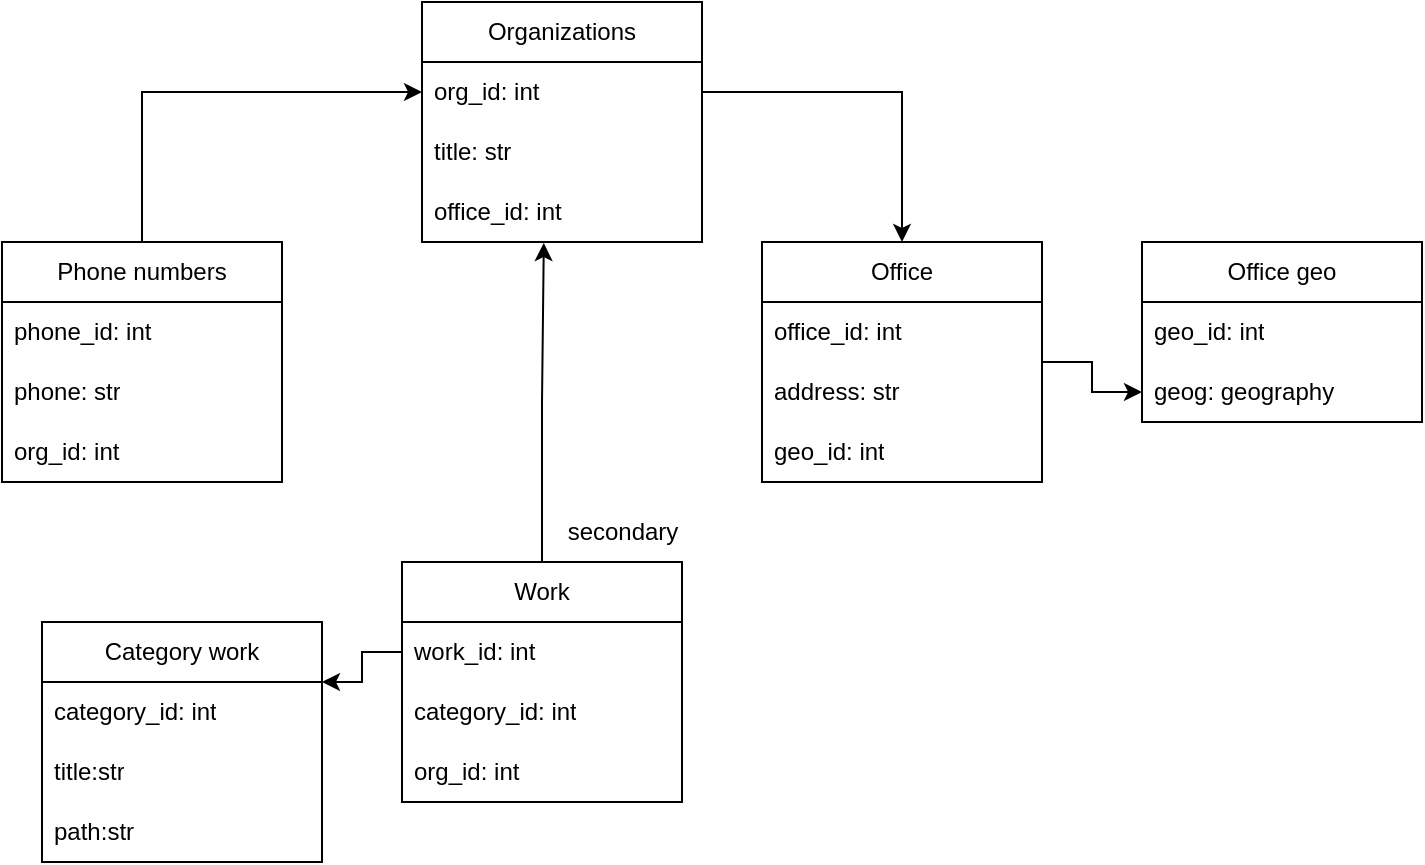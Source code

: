 <mxfile version="26.0.11">
  <diagram name="Страница — 1" id="cdwJ7g1HjdJQZ2jIaWfN">
    <mxGraphModel dx="1140" dy="757" grid="1" gridSize="10" guides="1" tooltips="1" connect="1" arrows="1" fold="1" page="1" pageScale="1" pageWidth="827" pageHeight="1169" math="0" shadow="0">
      <root>
        <mxCell id="0" />
        <mxCell id="1" parent="0" />
        <mxCell id="G5vi8_ilFN7wN495Q92M-1" value="Organizations" style="swimlane;fontStyle=0;childLayout=stackLayout;horizontal=1;startSize=30;horizontalStack=0;resizeParent=1;resizeParentMax=0;resizeLast=0;collapsible=1;marginBottom=0;whiteSpace=wrap;html=1;" vertex="1" parent="1">
          <mxGeometry x="310" y="160" width="140" height="120" as="geometry" />
        </mxCell>
        <mxCell id="G5vi8_ilFN7wN495Q92M-2" value="org_id: int" style="text;strokeColor=none;fillColor=none;align=left;verticalAlign=middle;spacingLeft=4;spacingRight=4;overflow=hidden;points=[[0,0.5],[1,0.5]];portConstraint=eastwest;rotatable=0;whiteSpace=wrap;html=1;" vertex="1" parent="G5vi8_ilFN7wN495Q92M-1">
          <mxGeometry y="30" width="140" height="30" as="geometry" />
        </mxCell>
        <mxCell id="G5vi8_ilFN7wN495Q92M-3" value="title: str" style="text;strokeColor=none;fillColor=none;align=left;verticalAlign=middle;spacingLeft=4;spacingRight=4;overflow=hidden;points=[[0,0.5],[1,0.5]];portConstraint=eastwest;rotatable=0;whiteSpace=wrap;html=1;" vertex="1" parent="G5vi8_ilFN7wN495Q92M-1">
          <mxGeometry y="60" width="140" height="30" as="geometry" />
        </mxCell>
        <mxCell id="G5vi8_ilFN7wN495Q92M-33" value="office_id: int" style="text;strokeColor=none;fillColor=none;align=left;verticalAlign=middle;spacingLeft=4;spacingRight=4;overflow=hidden;points=[[0,0.5],[1,0.5]];portConstraint=eastwest;rotatable=0;whiteSpace=wrap;html=1;" vertex="1" parent="G5vi8_ilFN7wN495Q92M-1">
          <mxGeometry y="90" width="140" height="30" as="geometry" />
        </mxCell>
        <mxCell id="G5vi8_ilFN7wN495Q92M-34" style="edgeStyle=orthogonalEdgeStyle;rounded=0;orthogonalLoop=1;jettySize=auto;html=1;entryX=0;entryY=0.5;entryDx=0;entryDy=0;" edge="1" parent="1" source="G5vi8_ilFN7wN495Q92M-5" target="G5vi8_ilFN7wN495Q92M-2">
          <mxGeometry relative="1" as="geometry" />
        </mxCell>
        <mxCell id="G5vi8_ilFN7wN495Q92M-5" value="Phone numbers" style="swimlane;fontStyle=0;childLayout=stackLayout;horizontal=1;startSize=30;horizontalStack=0;resizeParent=1;resizeParentMax=0;resizeLast=0;collapsible=1;marginBottom=0;whiteSpace=wrap;html=1;" vertex="1" parent="1">
          <mxGeometry x="100" y="280" width="140" height="120" as="geometry" />
        </mxCell>
        <mxCell id="G5vi8_ilFN7wN495Q92M-6" value="phone_id: int" style="text;strokeColor=none;fillColor=none;align=left;verticalAlign=middle;spacingLeft=4;spacingRight=4;overflow=hidden;points=[[0,0.5],[1,0.5]];portConstraint=eastwest;rotatable=0;whiteSpace=wrap;html=1;" vertex="1" parent="G5vi8_ilFN7wN495Q92M-5">
          <mxGeometry y="30" width="140" height="30" as="geometry" />
        </mxCell>
        <mxCell id="G5vi8_ilFN7wN495Q92M-7" value="phone: str" style="text;strokeColor=none;fillColor=none;align=left;verticalAlign=middle;spacingLeft=4;spacingRight=4;overflow=hidden;points=[[0,0.5],[1,0.5]];portConstraint=eastwest;rotatable=0;whiteSpace=wrap;html=1;" vertex="1" parent="G5vi8_ilFN7wN495Q92M-5">
          <mxGeometry y="60" width="140" height="30" as="geometry" />
        </mxCell>
        <mxCell id="G5vi8_ilFN7wN495Q92M-8" value="org_id: int" style="text;strokeColor=none;fillColor=none;align=left;verticalAlign=middle;spacingLeft=4;spacingRight=4;overflow=hidden;points=[[0,0.5],[1,0.5]];portConstraint=eastwest;rotatable=0;whiteSpace=wrap;html=1;" vertex="1" parent="G5vi8_ilFN7wN495Q92M-5">
          <mxGeometry y="90" width="140" height="30" as="geometry" />
        </mxCell>
        <mxCell id="G5vi8_ilFN7wN495Q92M-18" value="" style="edgeStyle=orthogonalEdgeStyle;rounded=0;orthogonalLoop=1;jettySize=auto;html=1;" edge="1" parent="1" source="G5vi8_ilFN7wN495Q92M-10" target="G5vi8_ilFN7wN495Q92M-16">
          <mxGeometry relative="1" as="geometry" />
        </mxCell>
        <mxCell id="G5vi8_ilFN7wN495Q92M-10" value="Office" style="swimlane;fontStyle=0;childLayout=stackLayout;horizontal=1;startSize=30;horizontalStack=0;resizeParent=1;resizeParentMax=0;resizeLast=0;collapsible=1;marginBottom=0;whiteSpace=wrap;html=1;" vertex="1" parent="1">
          <mxGeometry x="480" y="280" width="140" height="120" as="geometry" />
        </mxCell>
        <mxCell id="G5vi8_ilFN7wN495Q92M-11" value="office_id: int" style="text;strokeColor=none;fillColor=none;align=left;verticalAlign=middle;spacingLeft=4;spacingRight=4;overflow=hidden;points=[[0,0.5],[1,0.5]];portConstraint=eastwest;rotatable=0;whiteSpace=wrap;html=1;" vertex="1" parent="G5vi8_ilFN7wN495Q92M-10">
          <mxGeometry y="30" width="140" height="30" as="geometry" />
        </mxCell>
        <mxCell id="G5vi8_ilFN7wN495Q92M-12" value="address: str" style="text;strokeColor=none;fillColor=none;align=left;verticalAlign=middle;spacingLeft=4;spacingRight=4;overflow=hidden;points=[[0,0.5],[1,0.5]];portConstraint=eastwest;rotatable=0;whiteSpace=wrap;html=1;" vertex="1" parent="G5vi8_ilFN7wN495Q92M-10">
          <mxGeometry y="60" width="140" height="30" as="geometry" />
        </mxCell>
        <mxCell id="G5vi8_ilFN7wN495Q92M-13" value="geo_id: int" style="text;strokeColor=none;fillColor=none;align=left;verticalAlign=middle;spacingLeft=4;spacingRight=4;overflow=hidden;points=[[0,0.5],[1,0.5]];portConstraint=eastwest;rotatable=0;whiteSpace=wrap;html=1;" vertex="1" parent="G5vi8_ilFN7wN495Q92M-10">
          <mxGeometry y="90" width="140" height="30" as="geometry" />
        </mxCell>
        <mxCell id="G5vi8_ilFN7wN495Q92M-14" value="Office geo" style="swimlane;fontStyle=0;childLayout=stackLayout;horizontal=1;startSize=30;horizontalStack=0;resizeParent=1;resizeParentMax=0;resizeLast=0;collapsible=1;marginBottom=0;whiteSpace=wrap;html=1;" vertex="1" parent="1">
          <mxGeometry x="670" y="280" width="140" height="90" as="geometry" />
        </mxCell>
        <mxCell id="G5vi8_ilFN7wN495Q92M-15" value="geo_id: int" style="text;strokeColor=none;fillColor=none;align=left;verticalAlign=middle;spacingLeft=4;spacingRight=4;overflow=hidden;points=[[0,0.5],[1,0.5]];portConstraint=eastwest;rotatable=0;whiteSpace=wrap;html=1;" vertex="1" parent="G5vi8_ilFN7wN495Q92M-14">
          <mxGeometry y="30" width="140" height="30" as="geometry" />
        </mxCell>
        <mxCell id="G5vi8_ilFN7wN495Q92M-16" value="geog: geography" style="text;strokeColor=none;fillColor=none;align=left;verticalAlign=middle;spacingLeft=4;spacingRight=4;overflow=hidden;points=[[0,0.5],[1,0.5]];portConstraint=eastwest;rotatable=0;whiteSpace=wrap;html=1;" vertex="1" parent="G5vi8_ilFN7wN495Q92M-14">
          <mxGeometry y="60" width="140" height="30" as="geometry" />
        </mxCell>
        <mxCell id="G5vi8_ilFN7wN495Q92M-21" style="edgeStyle=orthogonalEdgeStyle;rounded=0;orthogonalLoop=1;jettySize=auto;html=1;entryX=0.5;entryY=0;entryDx=0;entryDy=0;" edge="1" parent="1" source="G5vi8_ilFN7wN495Q92M-2" target="G5vi8_ilFN7wN495Q92M-10">
          <mxGeometry relative="1" as="geometry" />
        </mxCell>
        <mxCell id="G5vi8_ilFN7wN495Q92M-22" value="Work" style="swimlane;fontStyle=0;childLayout=stackLayout;horizontal=1;startSize=30;horizontalStack=0;resizeParent=1;resizeParentMax=0;resizeLast=0;collapsible=1;marginBottom=0;whiteSpace=wrap;html=1;" vertex="1" parent="1">
          <mxGeometry x="300" y="440" width="140" height="120" as="geometry" />
        </mxCell>
        <mxCell id="G5vi8_ilFN7wN495Q92M-23" value="work_id: int" style="text;strokeColor=none;fillColor=none;align=left;verticalAlign=middle;spacingLeft=4;spacingRight=4;overflow=hidden;points=[[0,0.5],[1,0.5]];portConstraint=eastwest;rotatable=0;whiteSpace=wrap;html=1;" vertex="1" parent="G5vi8_ilFN7wN495Q92M-22">
          <mxGeometry y="30" width="140" height="30" as="geometry" />
        </mxCell>
        <mxCell id="G5vi8_ilFN7wN495Q92M-24" value="category_id: int" style="text;strokeColor=none;fillColor=none;align=left;verticalAlign=middle;spacingLeft=4;spacingRight=4;overflow=hidden;points=[[0,0.5],[1,0.5]];portConstraint=eastwest;rotatable=0;whiteSpace=wrap;html=1;" vertex="1" parent="G5vi8_ilFN7wN495Q92M-22">
          <mxGeometry y="60" width="140" height="30" as="geometry" />
        </mxCell>
        <mxCell id="G5vi8_ilFN7wN495Q92M-35" value="org_id: int" style="text;strokeColor=none;fillColor=none;align=left;verticalAlign=middle;spacingLeft=4;spacingRight=4;overflow=hidden;points=[[0,0.5],[1,0.5]];portConstraint=eastwest;rotatable=0;whiteSpace=wrap;html=1;" vertex="1" parent="G5vi8_ilFN7wN495Q92M-22">
          <mxGeometry y="90" width="140" height="30" as="geometry" />
        </mxCell>
        <mxCell id="G5vi8_ilFN7wN495Q92M-26" value="Category work" style="swimlane;fontStyle=0;childLayout=stackLayout;horizontal=1;startSize=30;horizontalStack=0;resizeParent=1;resizeParentMax=0;resizeLast=0;collapsible=1;marginBottom=0;whiteSpace=wrap;html=1;" vertex="1" parent="1">
          <mxGeometry x="120" y="470" width="140" height="120" as="geometry" />
        </mxCell>
        <mxCell id="G5vi8_ilFN7wN495Q92M-27" value="category_id: int" style="text;strokeColor=none;fillColor=none;align=left;verticalAlign=middle;spacingLeft=4;spacingRight=4;overflow=hidden;points=[[0,0.5],[1,0.5]];portConstraint=eastwest;rotatable=0;whiteSpace=wrap;html=1;" vertex="1" parent="G5vi8_ilFN7wN495Q92M-26">
          <mxGeometry y="30" width="140" height="30" as="geometry" />
        </mxCell>
        <mxCell id="G5vi8_ilFN7wN495Q92M-28" value="title:str" style="text;strokeColor=none;fillColor=none;align=left;verticalAlign=middle;spacingLeft=4;spacingRight=4;overflow=hidden;points=[[0,0.5],[1,0.5]];portConstraint=eastwest;rotatable=0;whiteSpace=wrap;html=1;" vertex="1" parent="G5vi8_ilFN7wN495Q92M-26">
          <mxGeometry y="60" width="140" height="30" as="geometry" />
        </mxCell>
        <mxCell id="W6oFDEWYK2D91jvjdTtJ-1" value="path:str" style="text;strokeColor=none;fillColor=none;align=left;verticalAlign=middle;spacingLeft=4;spacingRight=4;overflow=hidden;points=[[0,0.5],[1,0.5]];portConstraint=eastwest;rotatable=0;whiteSpace=wrap;html=1;" vertex="1" parent="G5vi8_ilFN7wN495Q92M-26">
          <mxGeometry y="90" width="140" height="30" as="geometry" />
        </mxCell>
        <mxCell id="G5vi8_ilFN7wN495Q92M-32" style="edgeStyle=orthogonalEdgeStyle;rounded=0;orthogonalLoop=1;jettySize=auto;html=1;entryX=1;entryY=0.25;entryDx=0;entryDy=0;" edge="1" parent="1" source="G5vi8_ilFN7wN495Q92M-23" target="G5vi8_ilFN7wN495Q92M-26">
          <mxGeometry relative="1" as="geometry" />
        </mxCell>
        <mxCell id="G5vi8_ilFN7wN495Q92M-36" style="edgeStyle=orthogonalEdgeStyle;rounded=0;orthogonalLoop=1;jettySize=auto;html=1;entryX=0.435;entryY=1.017;entryDx=0;entryDy=0;entryPerimeter=0;" edge="1" parent="1" source="G5vi8_ilFN7wN495Q92M-22" target="G5vi8_ilFN7wN495Q92M-33">
          <mxGeometry relative="1" as="geometry" />
        </mxCell>
        <mxCell id="W6oFDEWYK2D91jvjdTtJ-2" value="secondary" style="text;html=1;align=center;verticalAlign=middle;resizable=0;points=[];autosize=1;strokeColor=none;fillColor=none;" vertex="1" parent="1">
          <mxGeometry x="370" y="410" width="80" height="30" as="geometry" />
        </mxCell>
      </root>
    </mxGraphModel>
  </diagram>
</mxfile>
